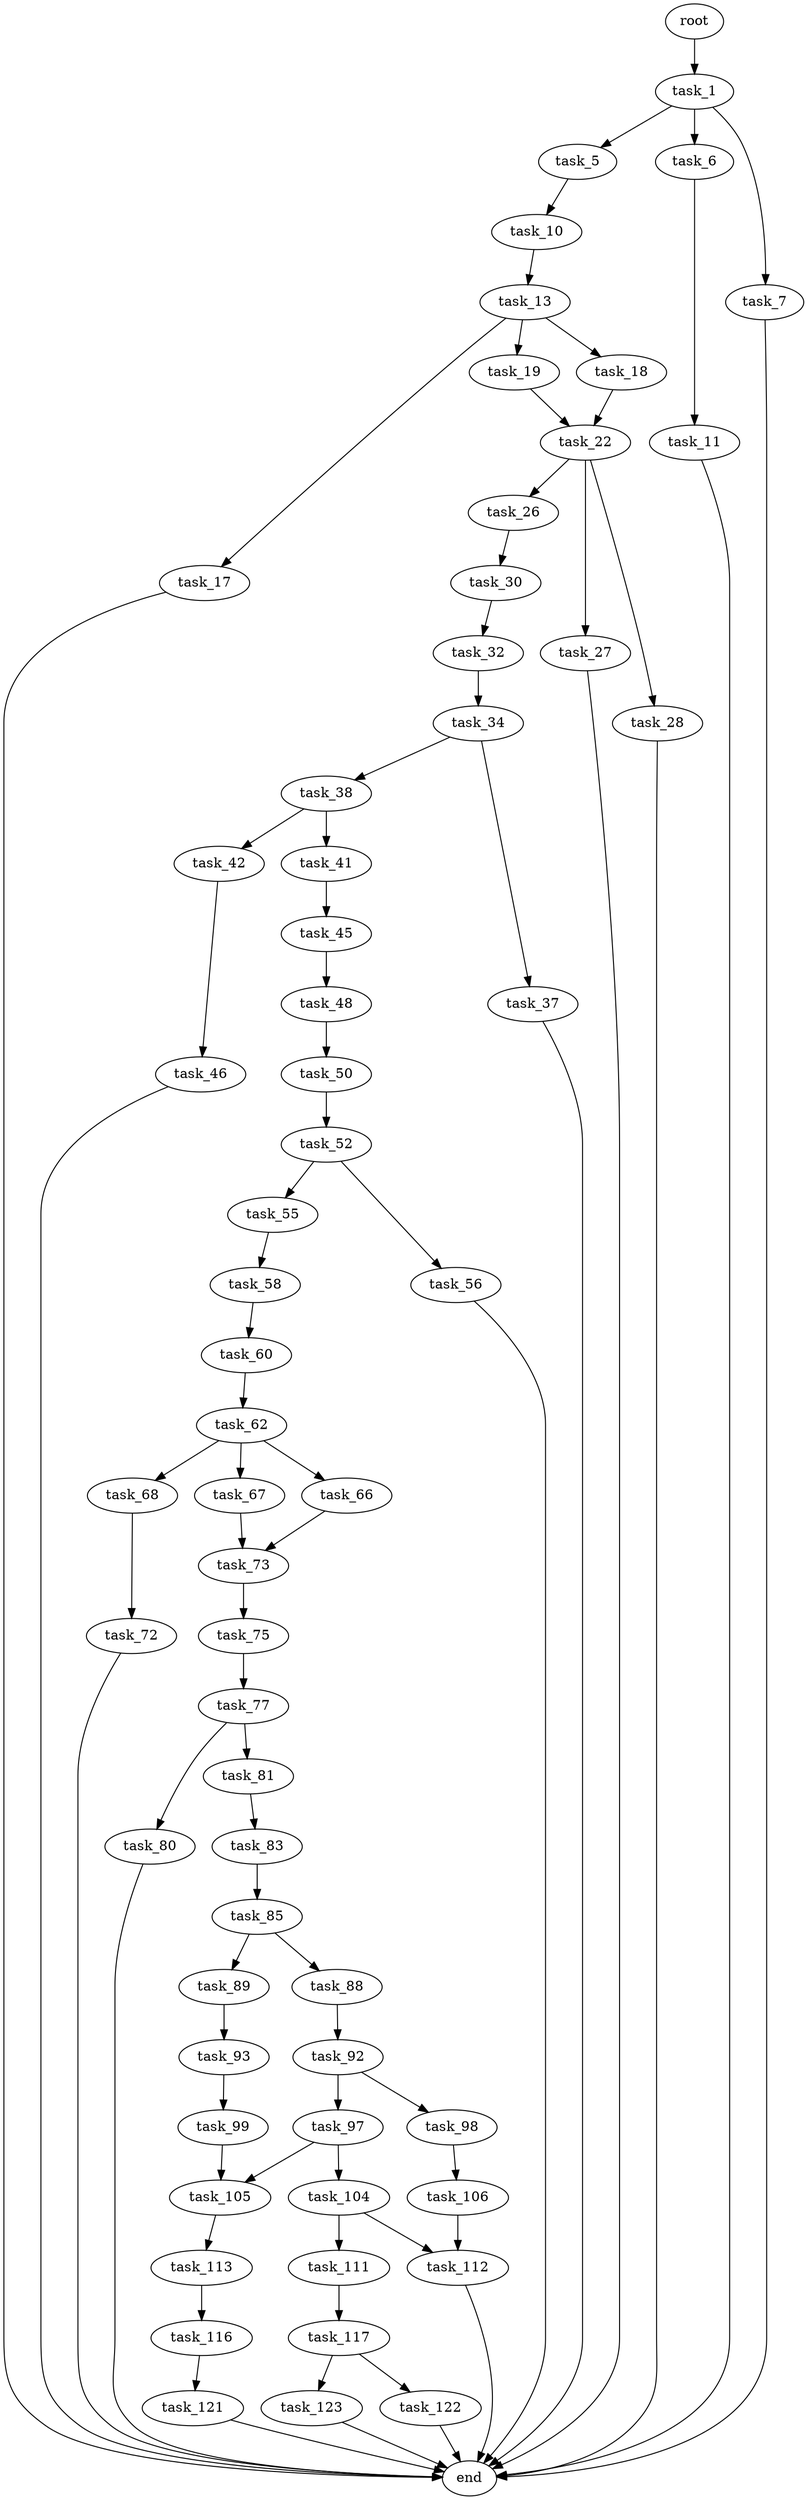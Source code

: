 digraph G {
  root [size="0.000000"];
  task_1 [size="368293445632.000000"];
  task_5 [size="14279555199.000000"];
  task_6 [size="153301569863.000000"];
  task_7 [size="134217728000.000000"];
  task_10 [size="10243618279.000000"];
  task_11 [size="3379421534.000000"];
  end [size="0.000000"];
  task_13 [size="396870362695.000000"];
  task_17 [size="832505660003.000000"];
  task_18 [size="2676069280.000000"];
  task_19 [size="68719476736.000000"];
  task_22 [size="26011302944.000000"];
  task_26 [size="782757789696.000000"];
  task_27 [size="2736378296.000000"];
  task_28 [size="290346330294.000000"];
  task_30 [size="8589934592.000000"];
  task_32 [size="7202882034.000000"];
  task_34 [size="188866510500.000000"];
  task_37 [size="68719476736.000000"];
  task_38 [size="21597784100.000000"];
  task_41 [size="8589934592.000000"];
  task_42 [size="484189136080.000000"];
  task_45 [size="231928233984.000000"];
  task_46 [size="603156446131.000000"];
  task_48 [size="134217728000.000000"];
  task_50 [size="718142505718.000000"];
  task_52 [size="139773577021.000000"];
  task_55 [size="18160776992.000000"];
  task_56 [size="24707443851.000000"];
  task_58 [size="1160650821742.000000"];
  task_60 [size="12542002814.000000"];
  task_62 [size="368293445632.000000"];
  task_66 [size="1073741824000.000000"];
  task_67 [size="283854217151.000000"];
  task_68 [size="782757789696.000000"];
  task_73 [size="1073741824000.000000"];
  task_72 [size="2829569200.000000"];
  task_75 [size="204951647890.000000"];
  task_77 [size="10282448872.000000"];
  task_80 [size="367838587866.000000"];
  task_81 [size="549755813888.000000"];
  task_83 [size="217718406234.000000"];
  task_85 [size="231928233984.000000"];
  task_88 [size="90432278435.000000"];
  task_89 [size="96520435856.000000"];
  task_92 [size="30505148748.000000"];
  task_93 [size="1972644064.000000"];
  task_97 [size="21740738234.000000"];
  task_98 [size="368293445632.000000"];
  task_99 [size="1674244273.000000"];
  task_104 [size="180635640636.000000"];
  task_105 [size="23641582545.000000"];
  task_106 [size="164366621940.000000"];
  task_111 [size="1142839625.000000"];
  task_112 [size="549755813888.000000"];
  task_113 [size="4575492450.000000"];
  task_117 [size="13286845235.000000"];
  task_116 [size="19008512646.000000"];
  task_121 [size="782757789696.000000"];
  task_122 [size="28991029248.000000"];
  task_123 [size="68719476736.000000"];

  root -> task_1 [size="1.000000"];
  task_1 -> task_5 [size="411041792.000000"];
  task_1 -> task_6 [size="411041792.000000"];
  task_1 -> task_7 [size="411041792.000000"];
  task_5 -> task_10 [size="33554432.000000"];
  task_6 -> task_11 [size="301989888.000000"];
  task_7 -> end [size="1.000000"];
  task_10 -> task_13 [size="301989888.000000"];
  task_11 -> end [size="1.000000"];
  task_13 -> task_17 [size="838860800.000000"];
  task_13 -> task_18 [size="838860800.000000"];
  task_13 -> task_19 [size="838860800.000000"];
  task_17 -> end [size="1.000000"];
  task_18 -> task_22 [size="75497472.000000"];
  task_19 -> task_22 [size="134217728.000000"];
  task_22 -> task_26 [size="536870912.000000"];
  task_22 -> task_27 [size="536870912.000000"];
  task_22 -> task_28 [size="536870912.000000"];
  task_26 -> task_30 [size="679477248.000000"];
  task_27 -> end [size="1.000000"];
  task_28 -> end [size="1.000000"];
  task_30 -> task_32 [size="33554432.000000"];
  task_32 -> task_34 [size="134217728.000000"];
  task_34 -> task_37 [size="134217728.000000"];
  task_34 -> task_38 [size="134217728.000000"];
  task_37 -> end [size="1.000000"];
  task_38 -> task_41 [size="536870912.000000"];
  task_38 -> task_42 [size="536870912.000000"];
  task_41 -> task_45 [size="33554432.000000"];
  task_42 -> task_46 [size="536870912.000000"];
  task_45 -> task_48 [size="301989888.000000"];
  task_46 -> end [size="1.000000"];
  task_48 -> task_50 [size="209715200.000000"];
  task_50 -> task_52 [size="679477248.000000"];
  task_52 -> task_55 [size="411041792.000000"];
  task_52 -> task_56 [size="411041792.000000"];
  task_55 -> task_58 [size="411041792.000000"];
  task_56 -> end [size="1.000000"];
  task_58 -> task_60 [size="838860800.000000"];
  task_60 -> task_62 [size="209715200.000000"];
  task_62 -> task_66 [size="411041792.000000"];
  task_62 -> task_67 [size="411041792.000000"];
  task_62 -> task_68 [size="411041792.000000"];
  task_66 -> task_73 [size="838860800.000000"];
  task_67 -> task_73 [size="301989888.000000"];
  task_68 -> task_72 [size="679477248.000000"];
  task_73 -> task_75 [size="838860800.000000"];
  task_72 -> end [size="1.000000"];
  task_75 -> task_77 [size="209715200.000000"];
  task_77 -> task_80 [size="301989888.000000"];
  task_77 -> task_81 [size="301989888.000000"];
  task_80 -> end [size="1.000000"];
  task_81 -> task_83 [size="536870912.000000"];
  task_83 -> task_85 [size="209715200.000000"];
  task_85 -> task_88 [size="301989888.000000"];
  task_85 -> task_89 [size="301989888.000000"];
  task_88 -> task_92 [size="411041792.000000"];
  task_89 -> task_93 [size="209715200.000000"];
  task_92 -> task_97 [size="536870912.000000"];
  task_92 -> task_98 [size="536870912.000000"];
  task_93 -> task_99 [size="33554432.000000"];
  task_97 -> task_104 [size="838860800.000000"];
  task_97 -> task_105 [size="838860800.000000"];
  task_98 -> task_106 [size="411041792.000000"];
  task_99 -> task_105 [size="33554432.000000"];
  task_104 -> task_111 [size="134217728.000000"];
  task_104 -> task_112 [size="134217728.000000"];
  task_105 -> task_113 [size="411041792.000000"];
  task_106 -> task_112 [size="134217728.000000"];
  task_111 -> task_117 [size="33554432.000000"];
  task_112 -> end [size="1.000000"];
  task_113 -> task_116 [size="75497472.000000"];
  task_117 -> task_122 [size="209715200.000000"];
  task_117 -> task_123 [size="209715200.000000"];
  task_116 -> task_121 [size="536870912.000000"];
  task_121 -> end [size="1.000000"];
  task_122 -> end [size="1.000000"];
  task_123 -> end [size="1.000000"];
}
